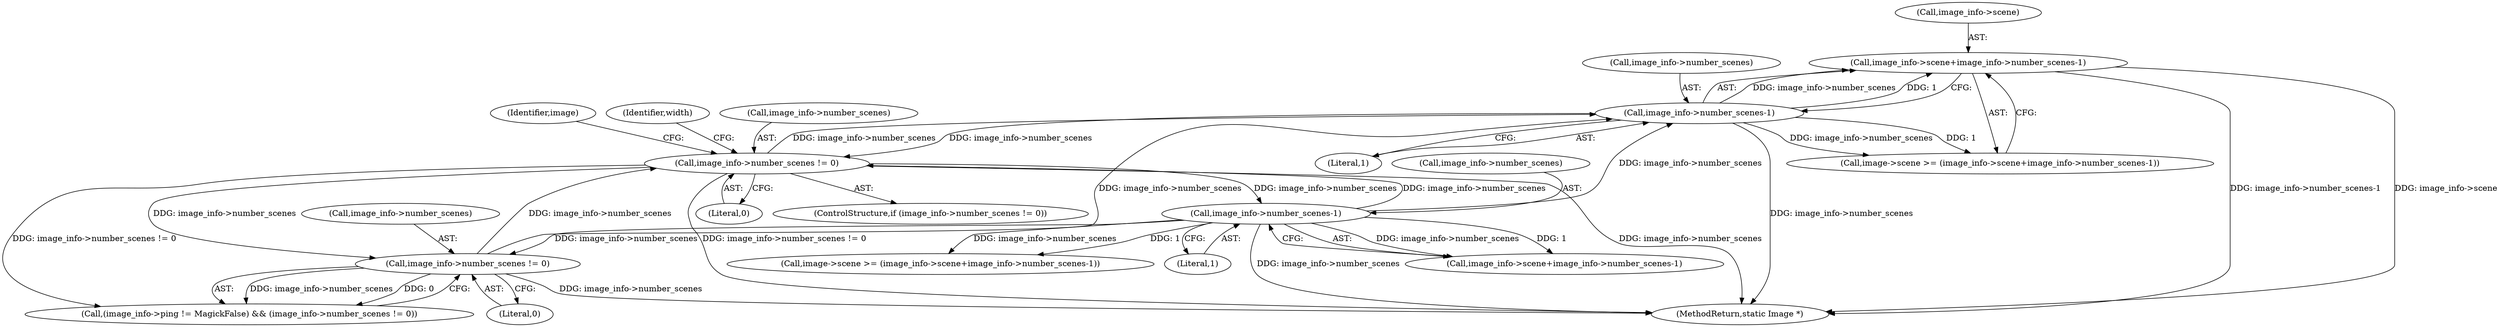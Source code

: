 digraph "0_ImageMagick_f6e9d0d9955e85bdd7540b251cd50d598dacc5e6_47@pointer" {
"1000270" [label="(Call,image_info->scene+image_info->number_scenes-1)"];
"1000274" [label="(Call,image_info->number_scenes-1)"];
"1000517" [label="(Call,image_info->number_scenes-1)"];
"1000503" [label="(Call,image_info->number_scenes != 0)"];
"1000260" [label="(Call,image_info->number_scenes != 0)"];
"1000504" [label="(Call,image_info->number_scenes)"];
"1000275" [label="(Call,image_info->number_scenes)"];
"1000254" [label="(Call,(image_info->ping != MagickFalse) && (image_info->number_scenes != 0))"];
"1000270" [label="(Call,image_info->scene+image_info->number_scenes-1)"];
"1000517" [label="(Call,image_info->number_scenes-1)"];
"1000271" [label="(Call,image_info->scene)"];
"1000503" [label="(Call,image_info->number_scenes != 0)"];
"1000513" [label="(Call,image_info->scene+image_info->number_scenes-1)"];
"1000261" [label="(Call,image_info->number_scenes)"];
"1000615" [label="(MethodReturn,static Image *)"];
"1000507" [label="(Literal,0)"];
"1000260" [label="(Call,image_info->number_scenes != 0)"];
"1000502" [label="(ControlStructure,if (image_info->number_scenes != 0))"];
"1000264" [label="(Literal,0)"];
"1000511" [label="(Identifier,image)"];
"1000518" [label="(Call,image_info->number_scenes)"];
"1000509" [label="(Call,image->scene >= (image_info->scene+image_info->number_scenes-1))"];
"1000278" [label="(Literal,1)"];
"1000266" [label="(Call,image->scene >= (image_info->scene+image_info->number_scenes-1))"];
"1000524" [label="(Identifier,width)"];
"1000521" [label="(Literal,1)"];
"1000274" [label="(Call,image_info->number_scenes-1)"];
"1000270" -> "1000266"  [label="AST: "];
"1000270" -> "1000274"  [label="CFG: "];
"1000271" -> "1000270"  [label="AST: "];
"1000274" -> "1000270"  [label="AST: "];
"1000266" -> "1000270"  [label="CFG: "];
"1000270" -> "1000615"  [label="DDG: image_info->number_scenes-1"];
"1000270" -> "1000615"  [label="DDG: image_info->scene"];
"1000274" -> "1000270"  [label="DDG: image_info->number_scenes"];
"1000274" -> "1000270"  [label="DDG: 1"];
"1000274" -> "1000278"  [label="CFG: "];
"1000275" -> "1000274"  [label="AST: "];
"1000278" -> "1000274"  [label="AST: "];
"1000274" -> "1000615"  [label="DDG: image_info->number_scenes"];
"1000274" -> "1000266"  [label="DDG: image_info->number_scenes"];
"1000274" -> "1000266"  [label="DDG: 1"];
"1000517" -> "1000274"  [label="DDG: image_info->number_scenes"];
"1000503" -> "1000274"  [label="DDG: image_info->number_scenes"];
"1000260" -> "1000274"  [label="DDG: image_info->number_scenes"];
"1000274" -> "1000503"  [label="DDG: image_info->number_scenes"];
"1000517" -> "1000513"  [label="AST: "];
"1000517" -> "1000521"  [label="CFG: "];
"1000518" -> "1000517"  [label="AST: "];
"1000521" -> "1000517"  [label="AST: "];
"1000513" -> "1000517"  [label="CFG: "];
"1000517" -> "1000615"  [label="DDG: image_info->number_scenes"];
"1000517" -> "1000260"  [label="DDG: image_info->number_scenes"];
"1000517" -> "1000503"  [label="DDG: image_info->number_scenes"];
"1000517" -> "1000509"  [label="DDG: image_info->number_scenes"];
"1000517" -> "1000509"  [label="DDG: 1"];
"1000517" -> "1000513"  [label="DDG: image_info->number_scenes"];
"1000517" -> "1000513"  [label="DDG: 1"];
"1000503" -> "1000517"  [label="DDG: image_info->number_scenes"];
"1000503" -> "1000502"  [label="AST: "];
"1000503" -> "1000507"  [label="CFG: "];
"1000504" -> "1000503"  [label="AST: "];
"1000507" -> "1000503"  [label="AST: "];
"1000511" -> "1000503"  [label="CFG: "];
"1000524" -> "1000503"  [label="CFG: "];
"1000503" -> "1000615"  [label="DDG: image_info->number_scenes != 0"];
"1000503" -> "1000615"  [label="DDG: image_info->number_scenes"];
"1000503" -> "1000254"  [label="DDG: image_info->number_scenes != 0"];
"1000503" -> "1000260"  [label="DDG: image_info->number_scenes"];
"1000260" -> "1000503"  [label="DDG: image_info->number_scenes"];
"1000260" -> "1000254"  [label="AST: "];
"1000260" -> "1000264"  [label="CFG: "];
"1000261" -> "1000260"  [label="AST: "];
"1000264" -> "1000260"  [label="AST: "];
"1000254" -> "1000260"  [label="CFG: "];
"1000260" -> "1000615"  [label="DDG: image_info->number_scenes"];
"1000260" -> "1000254"  [label="DDG: image_info->number_scenes"];
"1000260" -> "1000254"  [label="DDG: 0"];
}
